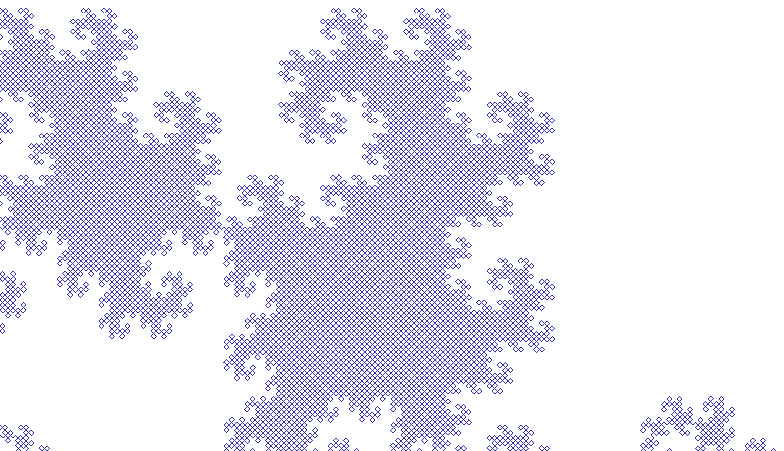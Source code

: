 \documentclass{standalone}
\usepackage{luamplib}
\begin{document}
\mplibtextextlabel{enable}
\begin{mplibcode}
numeric r, theta; r = sqrt 1/2; theta = 45;
vardef dragon(expr level, a, b) = 
    if level > 0:
        save p; pair p;
        p = r[a, b] rotatedabout(a, theta); 
        dragon(level - 1, a, p) & reverse dragon(level - 1, b, p)
    else:
        a .. b
    fi
enddef;

vardef rounded_corners expr p = 
    save r, n; numeric r, n; r = 1/3; n = length p;
    subpath (0, 1-r) of p 
    for t=1 upto n-1:
        .. subpath (t+r, t+1-r) of p
    endfor .. subpath (n-r, n) of p
enddef;

beginfig(1);

    path d; d = dragon(15, origin, 240 right);
    draw d withpen pencircle scaled 1/4 withcolor (.2, .2, .7);
    label.top("The dragon curve at level 15", point 1/3 of bbox currentpicture);

    draw rounded_corners dragon(10, origin, 240 right)
        shifted 280 down
        withcolor .54 red;

    label.top("\dots\ and at level 10 with rounded corners", point 1/3 of bbox currentpicture);
    
endfig;
\end{mplibcode}
\end{document}

